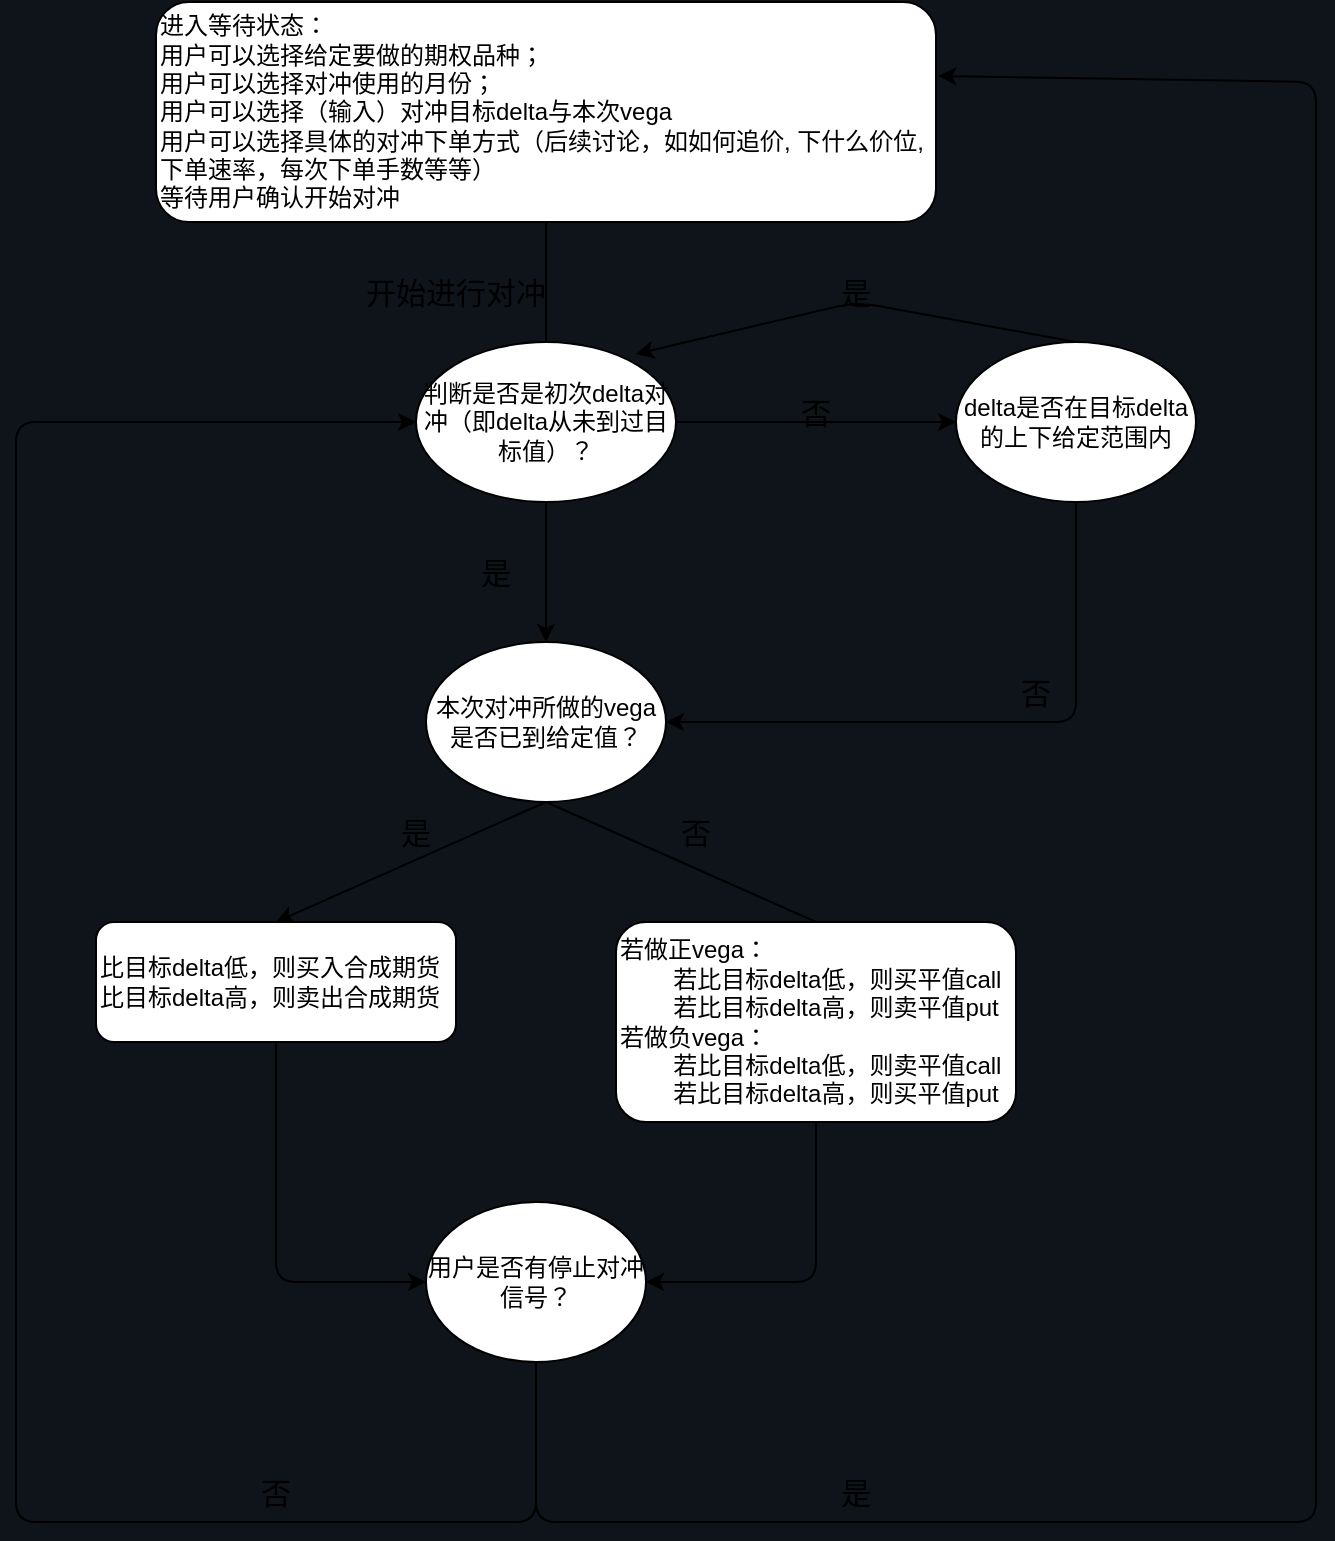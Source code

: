 <mxfile>
    <diagram id="eWEprRj5O866NewbQM5F" name="第 1 页">
        <mxGraphModel dx="684" dy="1212" grid="0" gridSize="10" guides="1" tooltips="1" connect="1" arrows="1" fold="1" page="0" pageScale="1" pageWidth="827" pageHeight="1169" background="#0f141a" math="0" shadow="0">
            <root>
                <mxCell id="0"/>
                <mxCell id="1" parent="0"/>
                <mxCell id="2" value="&lt;font style=&quot;font-size: 12px;&quot;&gt;进入等待状态：&lt;br&gt;用户可以选择给定要做的期权品种；&lt;br&gt;用户可以选择对冲使用的月份；&lt;br&gt;用户可以选择（输入）对冲目标delta与本次vega&lt;br&gt;用户可以选择具体的对冲下单方式（后续讨论，如如何追价, 下什么价位, 下单速率，每次下单手数等等）&lt;br&gt;等待用户确认开始对冲&lt;/font&gt;" style="rounded=1;whiteSpace=wrap;html=1;align=left;" parent="1" vertex="1">
                    <mxGeometry x="140" width="390" height="110" as="geometry"/>
                </mxCell>
                <mxCell id="7" style="edgeStyle=none;html=1;exitX=0.5;exitY=1;exitDx=0;exitDy=0;entryX=0.5;entryY=0;entryDx=0;entryDy=0;rounded=1;" parent="1" source="9" target="21" edge="1">
                    <mxGeometry relative="1" as="geometry">
                        <mxPoint x="230" y="290" as="targetPoint"/>
                        <mxPoint x="274.565" y="260" as="sourcePoint"/>
                    </mxGeometry>
                </mxCell>
                <mxCell id="8" value="" style="edgeStyle=none;html=1;endArrow=none;entryX=0.5;entryY=0;entryDx=0;entryDy=0;rounded=1;" parent="1" source="2" target="9" edge="1">
                    <mxGeometry relative="1" as="geometry">
                        <mxPoint x="305" y="110" as="sourcePoint"/>
                        <mxPoint x="294.286" y="210" as="targetPoint"/>
                        <Array as="points"/>
                    </mxGeometry>
                </mxCell>
                <mxCell id="14" style="edgeStyle=none;html=1;exitX=1;exitY=0.5;exitDx=0;exitDy=0;entryX=0;entryY=0.5;entryDx=0;entryDy=0;rounded=1;" parent="1" source="9" target="22" edge="1">
                    <mxGeometry relative="1" as="geometry">
                        <mxPoint x="450" y="290" as="targetPoint"/>
                    </mxGeometry>
                </mxCell>
                <mxCell id="9" value="判断是否是初次delta对冲（即delta从未到过目标值）？" style="ellipse;whiteSpace=wrap;html=1;rounded=1;" parent="1" vertex="1">
                    <mxGeometry x="270" y="170" width="130" height="80" as="geometry"/>
                </mxCell>
                <mxCell id="20" style="edgeStyle=none;html=1;entryX=0.5;entryY=0;entryDx=0;entryDy=0;exitX=0.5;exitY=1;exitDx=0;exitDy=0;rounded=1;" parent="1" source="21" target="23" edge="1">
                    <mxGeometry relative="1" as="geometry">
                        <mxPoint x="211.25" y="350" as="sourcePoint"/>
                        <mxPoint x="180" y="430" as="targetPoint"/>
                    </mxGeometry>
                </mxCell>
                <mxCell id="15" value="&lt;font style=&quot;font-size: 15px;&quot;&gt;是&lt;/font&gt;" style="text;html=1;strokeColor=none;fillColor=none;align=center;verticalAlign=middle;whiteSpace=wrap;rounded=1;" parent="1" vertex="1">
                    <mxGeometry x="280" y="270" width="60" height="30" as="geometry"/>
                </mxCell>
                <mxCell id="16" value="&lt;font style=&quot;font-size: 15px;&quot;&gt;否&lt;/font&gt;" style="text;html=1;strokeColor=none;fillColor=none;align=center;verticalAlign=middle;whiteSpace=wrap;rounded=1;" parent="1" vertex="1">
                    <mxGeometry x="440" y="190" width="60" height="30" as="geometry"/>
                </mxCell>
                <mxCell id="17" value="&lt;font style=&quot;font-size: 15px;&quot;&gt;开始进行对冲&lt;/font&gt;" style="text;html=1;strokeColor=none;fillColor=none;align=center;verticalAlign=middle;whiteSpace=wrap;rounded=1;" parent="1" vertex="1">
                    <mxGeometry x="240" y="130" width="100" height="30" as="geometry"/>
                </mxCell>
                <mxCell id="21" value="本次对冲所做的vega是否已到给定值？" style="ellipse;whiteSpace=wrap;html=1;rounded=1;" parent="1" vertex="1">
                    <mxGeometry x="275" y="320" width="120" height="80" as="geometry"/>
                </mxCell>
                <mxCell id="38" style="edgeStyle=none;html=1;exitX=0.5;exitY=0;exitDx=0;exitDy=0;entryX=0.846;entryY=0.075;entryDx=0;entryDy=0;entryPerimeter=0;fontSize=15;rounded=1;" parent="1" source="22" target="9" edge="1">
                    <mxGeometry relative="1" as="geometry">
                        <Array as="points">
                            <mxPoint x="490" y="150"/>
                        </Array>
                    </mxGeometry>
                </mxCell>
                <mxCell id="22" value="delta是否在目标delta的上下给定范围内" style="ellipse;whiteSpace=wrap;html=1;rounded=1;" parent="1" vertex="1">
                    <mxGeometry x="540" y="170" width="120" height="80" as="geometry"/>
                </mxCell>
                <mxCell id="43" style="edgeStyle=none;html=1;fontSize=12;entryX=0;entryY=0.5;entryDx=0;entryDy=0;rounded=1;" parent="1" source="23" target="46" edge="1">
                    <mxGeometry relative="1" as="geometry">
                        <mxPoint x="260" y="730" as="targetPoint"/>
                        <Array as="points">
                            <mxPoint x="200" y="640"/>
                        </Array>
                    </mxGeometry>
                </mxCell>
                <mxCell id="23" value="&lt;span style=&quot;background-color: initial;&quot;&gt;比目标delta低，则买入合成期货&lt;br&gt;&lt;/span&gt;比目标delta高，则卖出合成期货" style="rounded=1;whiteSpace=wrap;html=1;align=left;" parent="1" vertex="1">
                    <mxGeometry x="110" y="460" width="180" height="60" as="geometry"/>
                </mxCell>
                <mxCell id="44" style="edgeStyle=none;html=1;fontSize=12;entryX=1;entryY=0.5;entryDx=0;entryDy=0;rounded=1;" parent="1" source="25" target="46" edge="1">
                    <mxGeometry relative="1" as="geometry">
                        <mxPoint x="380" y="730" as="targetPoint"/>
                        <Array as="points">
                            <mxPoint x="470" y="640"/>
                        </Array>
                    </mxGeometry>
                </mxCell>
                <mxCell id="25" value="若做正vega：&lt;br&gt;&lt;span style=&quot;white-space: pre;&quot;&gt;&#9;&lt;/span&gt;若比目标delta低，则买平值call&lt;br&gt;&lt;span style=&quot;white-space: pre;&quot;&gt;&#9;&lt;/span&gt;若比目标delta高，则卖平值put&lt;br&gt;若做负vega：&lt;br&gt;&lt;span style=&quot;white-space: pre;&quot;&gt;&#9;&lt;/span&gt;若比目标delta低，则卖平值call&lt;br&gt;&lt;span style=&quot;white-space: pre;&quot;&gt;&#9;&lt;/span&gt;若比目标delta高，则买平值put" style="rounded=1;whiteSpace=wrap;html=1;align=left;" parent="1" vertex="1">
                    <mxGeometry x="370" y="460" width="200" height="100" as="geometry"/>
                </mxCell>
                <mxCell id="26" value="&lt;font style=&quot;font-size: 15px;&quot;&gt;是&lt;/font&gt;" style="text;html=1;strokeColor=none;fillColor=none;align=center;verticalAlign=middle;whiteSpace=wrap;rounded=1;" parent="1" vertex="1">
                    <mxGeometry x="240" y="400" width="60" height="30" as="geometry"/>
                </mxCell>
                <mxCell id="29" value="" style="edgeStyle=none;html=1;endArrow=none;entryX=0.5;entryY=0;entryDx=0;entryDy=0;exitX=0.5;exitY=1;exitDx=0;exitDy=0;rounded=1;" parent="1" source="21" target="25" edge="1">
                    <mxGeometry relative="1" as="geometry">
                        <mxPoint x="430" y="430" as="targetPoint"/>
                        <mxPoint x="375.543" y="389.486" as="sourcePoint"/>
                    </mxGeometry>
                </mxCell>
                <mxCell id="31" value="&lt;font style=&quot;font-size: 15px;&quot;&gt;否&lt;/font&gt;" style="text;html=1;strokeColor=none;fillColor=none;align=center;verticalAlign=middle;whiteSpace=wrap;rounded=1;" parent="1" vertex="1">
                    <mxGeometry x="380" y="400" width="60" height="30" as="geometry"/>
                </mxCell>
                <mxCell id="39" value="是" style="text;html=1;strokeColor=none;fillColor=none;align=center;verticalAlign=middle;whiteSpace=wrap;rounded=1;fontSize=15;" parent="1" vertex="1">
                    <mxGeometry x="460" y="130" width="60" height="30" as="geometry"/>
                </mxCell>
                <mxCell id="40" value="" style="endArrow=classic;html=1;fontSize=15;entryX=1;entryY=0.5;entryDx=0;entryDy=0;exitX=0.5;exitY=1;exitDx=0;exitDy=0;rounded=1;" parent="1" source="22" target="21" edge="1">
                    <mxGeometry width="50" height="50" relative="1" as="geometry">
                        <mxPoint x="390" y="260" as="sourcePoint"/>
                        <mxPoint x="440" y="210" as="targetPoint"/>
                        <Array as="points">
                            <mxPoint x="600" y="360"/>
                        </Array>
                    </mxGeometry>
                </mxCell>
                <mxCell id="41" value="否" style="text;html=1;strokeColor=none;fillColor=none;align=center;verticalAlign=middle;whiteSpace=wrap;rounded=1;fontSize=15;" parent="1" vertex="1">
                    <mxGeometry x="550" y="330" width="60" height="30" as="geometry"/>
                </mxCell>
                <mxCell id="47" style="edgeStyle=none;html=1;fontSize=12;entryX=0;entryY=0.5;entryDx=0;entryDy=0;rounded=1;" parent="1" source="46" target="9" edge="1">
                    <mxGeometry relative="1" as="geometry">
                        <mxPoint x="70" y="180" as="targetPoint"/>
                        <Array as="points">
                            <mxPoint x="330" y="760"/>
                            <mxPoint x="200" y="760"/>
                            <mxPoint x="70" y="760"/>
                            <mxPoint x="70" y="210"/>
                        </Array>
                    </mxGeometry>
                </mxCell>
                <mxCell id="49" style="edgeStyle=none;html=1;fontSize=15;exitX=0.5;exitY=1;exitDx=0;exitDy=0;entryX=1.003;entryY=0.336;entryDx=0;entryDy=0;entryPerimeter=0;rounded=1;" parent="1" source="46" target="2" edge="1">
                    <mxGeometry relative="1" as="geometry">
                        <mxPoint x="640" y="50" as="targetPoint"/>
                        <Array as="points">
                            <mxPoint x="330" y="760"/>
                            <mxPoint x="720" y="760"/>
                            <mxPoint x="720" y="40"/>
                        </Array>
                    </mxGeometry>
                </mxCell>
                <mxCell id="46" value="用户是否有停止对冲信号？" style="ellipse;whiteSpace=wrap;html=1;fontSize=12;rounded=1;" parent="1" vertex="1">
                    <mxGeometry x="275" y="600" width="110" height="80" as="geometry"/>
                </mxCell>
                <mxCell id="48" value="&lt;font style=&quot;font-size: 15px;&quot;&gt;否&lt;/font&gt;" style="text;html=1;strokeColor=none;fillColor=none;align=center;verticalAlign=middle;whiteSpace=wrap;rounded=1;fontSize=12;" parent="1" vertex="1">
                    <mxGeometry x="170" y="730" width="60" height="30" as="geometry"/>
                </mxCell>
                <mxCell id="50" value="是" style="text;html=1;strokeColor=none;fillColor=none;align=center;verticalAlign=middle;whiteSpace=wrap;rounded=1;fontSize=15;" parent="1" vertex="1">
                    <mxGeometry x="460" y="730" width="60" height="30" as="geometry"/>
                </mxCell>
            </root>
        </mxGraphModel>
    </diagram>
</mxfile>